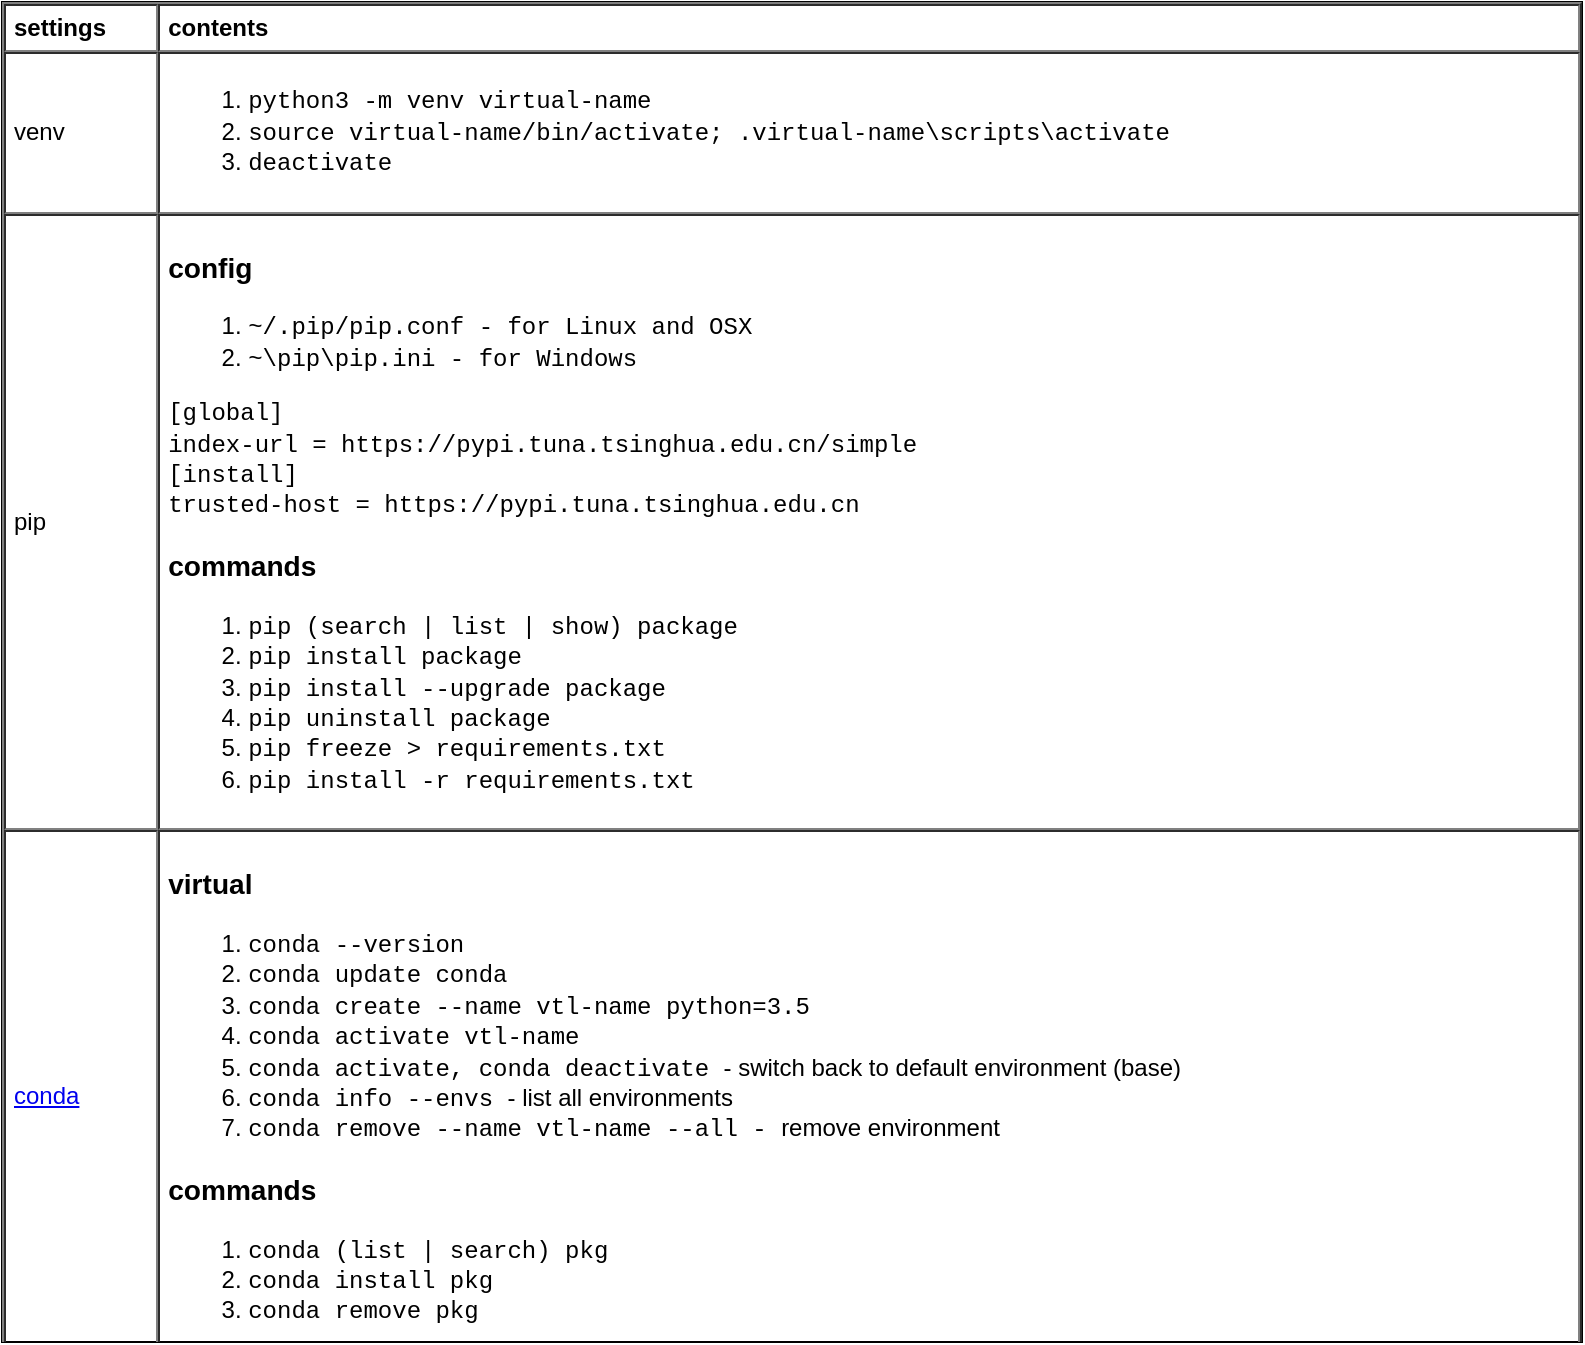 <mxfile version="13.1.3" pages="5">
    <diagram id="CppiimKl54HrMkb4MtLi" name="envs">
        <mxGraphModel dx="822" dy="480" grid="1" gridSize="10" guides="1" tooltips="1" connect="1" arrows="1" fold="1" page="1" pageScale="1" pageWidth="827" pageHeight="1169" math="0" shadow="0">
            <root>
                <mxCell id="cBCK1MNRxC1xXqUHKGJP-0"/>
                <mxCell id="cBCK1MNRxC1xXqUHKGJP-1" parent="cBCK1MNRxC1xXqUHKGJP-0"/>
                <mxCell id="1e2aILGA0eNfaAmssQth-0" value="&lt;table cellpadding=&quot;4&quot; cellspacing=&quot;0&quot; border=&quot;1&quot; style=&quot;font-size: 1em ; width: 100% ; height: 100%&quot;&gt;&lt;tbody&gt;&lt;tr&gt;&lt;th&gt;settings&lt;/th&gt;&lt;th&gt;contents&lt;/th&gt;&lt;/tr&gt;&lt;tr&gt;&lt;td&gt;venv&lt;/td&gt;&lt;td&gt;&lt;ol&gt;&lt;li&gt;&lt;font face=&quot;Courier New&quot;&gt;python3 -m venv virtual-name&lt;/font&gt;&lt;/li&gt;&lt;li&gt;&lt;font face=&quot;Courier New&quot;&gt;source virtual-name/bin/activate;&amp;nbsp;.virtual-name\scripts\activate&lt;/font&gt;&lt;/li&gt;&lt;li&gt;&lt;font face=&quot;Courier New&quot;&gt;deactivate&lt;/font&gt;&lt;/li&gt;&lt;/ol&gt;&lt;/td&gt;&lt;/tr&gt;&lt;tr&gt;&lt;td&gt;pip&lt;/td&gt;&lt;td&gt;&lt;h3&gt;config&lt;/h3&gt;&lt;div&gt;&lt;ol&gt;&lt;li&gt;&lt;font face=&quot;Courier New&quot;&gt;~/.pip/pip.conf - for Linux and OSX&lt;/font&gt;&lt;/li&gt;&lt;li&gt;&lt;font face=&quot;Courier New&quot;&gt;~\pip\pip.ini - for Windows&lt;/font&gt;&lt;/li&gt;&lt;/ol&gt;&lt;div&gt;&lt;span style=&quot;font-family: &amp;#34;courier new&amp;#34;&quot;&gt;[global]&lt;/span&gt;&lt;br&gt;&lt;blockquote style=&quot;border: none ; margin: 0px 0px 0px 40px ; padding: 0px&quot;&gt;&lt;/blockquote&gt;&lt;span style=&quot;font-family: &amp;#34;courier new&amp;#34;&quot;&gt;index-url = https://pypi.tuna.tsinghua.edu.cn/simple&lt;/span&gt;&lt;br&gt;&lt;blockquote style=&quot;border: none ; margin: 0px 0px 0px 40px ; padding: 0px&quot;&gt;&lt;/blockquote&gt;&lt;span style=&quot;font-family: &amp;#34;courier new&amp;#34;&quot;&gt;[install]&lt;/span&gt;&lt;br&gt;&lt;font face=&quot;Courier New&quot;&gt;trusted-host = https://pypi.tuna.tsinghua.edu.cn&lt;/font&gt;&lt;font face=&quot;Courier New&quot;&gt;&lt;br&gt;&lt;/font&gt;&lt;/div&gt;&lt;/div&gt;&lt;h3&gt;commands&lt;/h3&gt;&lt;div&gt;&lt;ol&gt;&lt;li&gt;&lt;font face=&quot;Courier New&quot;&gt;pip (search | list | show) package&lt;/font&gt;&lt;/li&gt;&lt;li&gt;&lt;font face=&quot;Courier New&quot;&gt;pip install package&lt;/font&gt;&lt;/li&gt;&lt;li&gt;&lt;font face=&quot;Courier New&quot;&gt;pip install --upgrade package&lt;/font&gt;&lt;/li&gt;&lt;li&gt;&lt;font face=&quot;Courier New&quot;&gt;pip uninstall package&lt;/font&gt;&lt;/li&gt;&lt;li&gt;&lt;font face=&quot;Courier New&quot;&gt;pip freeze &amp;gt; requirements.txt&lt;/font&gt;&lt;/li&gt;&lt;li&gt;&lt;font face=&quot;Courier New&quot;&gt;pip install -r requirements.txt&lt;/font&gt;&lt;/li&gt;&lt;/ol&gt;&lt;/div&gt;&lt;/td&gt;&lt;/tr&gt;&lt;tr&gt;&lt;td&gt;&lt;a href=&quot;https://conda.io/projects/conda/en/latest/user-guide/getting-started.html&quot;&gt;conda&lt;/a&gt;&lt;/td&gt;&lt;td&gt;&lt;h3&gt;virtual&lt;/h3&gt;&lt;ol&gt;&lt;li&gt;&lt;font face=&quot;Courier New&quot;&gt;conda --version&lt;/font&gt;&lt;/li&gt;&lt;li&gt;&lt;font face=&quot;Courier New&quot;&gt;conda update conda&lt;/font&gt;&lt;/li&gt;&lt;li&gt;&lt;font face=&quot;Courier New&quot;&gt;conda create --name vtl-name python=3.5&lt;/font&gt;&lt;br&gt;&lt;/li&gt;&lt;li&gt;&lt;font face=&quot;Courier New&quot;&gt;conda activate vtl-name&lt;/font&gt;&lt;/li&gt;&lt;li&gt;&lt;font face=&quot;Courier New&quot;&gt;conda activate, conda deactivate&amp;nbsp;&lt;/font&gt;- switch back to default environment (base)&lt;/li&gt;&lt;li&gt;&lt;font face=&quot;Courier New&quot;&gt;conda info --envs&amp;nbsp;&lt;/font&gt;- list all environments&lt;/li&gt;&lt;li&gt;&lt;font face=&quot;Courier New&quot;&gt;conda remove --name vtl-name --all -&amp;nbsp;&lt;/font&gt;remove environment&amp;nbsp;&lt;/li&gt;&lt;/ol&gt;&lt;h3&gt;commands&lt;/h3&gt;&lt;div&gt;&lt;ol&gt;&lt;li&gt;&lt;font face=&quot;Courier New&quot;&gt;conda (list | search) pkg&lt;/font&gt;&lt;/li&gt;&lt;li&gt;&lt;font face=&quot;Courier New&quot;&gt;conda install pkg&lt;/font&gt;&lt;/li&gt;&lt;li&gt;&lt;font face=&quot;Courier New&quot;&gt;conda remove pkg&lt;/font&gt;&lt;/li&gt;&lt;/ol&gt;&lt;/div&gt;&lt;/td&gt;&lt;/tr&gt;&lt;/tbody&gt;&lt;/table&gt; " style="verticalAlign=top;align=left;overflow=fill;fontSize=12;fontFamily=Helvetica;html=1" vertex="1" parent="cBCK1MNRxC1xXqUHKGJP-1">
                    <mxGeometry x="20" y="10" width="790" height="670" as="geometry"/>
                </mxCell>
            </root>
        </mxGraphModel>
    </diagram>
    <diagram id="kd-X-27hpmRIkXkmFjoS" name="jupyter">
        <mxGraphModel dx="585" dy="480" grid="1" gridSize="10" guides="1" tooltips="1" connect="1" arrows="1" fold="1" page="1" pageScale="1" pageWidth="827" pageHeight="1169" math="0" shadow="0">
            <root>
                <mxCell id="vGBgGHMAZZWVsRmm8oDl-0"/>
                <mxCell id="vGBgGHMAZZWVsRmm8oDl-1" parent="vGBgGHMAZZWVsRmm8oDl-0"/>
                <mxCell id="jqAs-koHLZxqdoI4_4-a-0" value="&lt;table cellpadding=&quot;4&quot; cellspacing=&quot;0&quot; border=&quot;1&quot; style=&quot;font-size: 1em ; width: 100% ; height: 100%&quot;&gt;&lt;tbody&gt;&lt;tr&gt;&lt;th&gt;settings&lt;/th&gt;&lt;th&gt;contents&lt;/th&gt;&lt;/tr&gt;&lt;tr&gt;&lt;td&gt;packages&lt;/td&gt;&lt;td&gt;&lt;ol&gt;&lt;li&gt;&lt;font face=&quot;Courier New&quot;&gt;ipython&lt;/font&gt;&lt;/li&gt;&lt;li&gt;&lt;font face=&quot;Courier New&quot;&gt;line_profiler&lt;/font&gt;&lt;/li&gt;&lt;li&gt;&lt;font face=&quot;Courier New&quot;&gt;numpy&lt;/font&gt;&lt;/li&gt;&lt;li&gt;&lt;font face=&quot;Courier New&quot;&gt;matplotlib&lt;/font&gt;&lt;/li&gt;&lt;li&gt;&lt;font face=&quot;Courier New&quot;&gt;pandas&lt;/font&gt;&lt;/li&gt;&lt;li&gt;&lt;font face=&quot;Courier New&quot;&gt;jupyter&lt;/font&gt;&lt;/li&gt;&lt;li&gt;&lt;font face=&quot;Courier New&quot;&gt;scipy&lt;/font&gt;&lt;/li&gt;&lt;li&gt;&lt;font face=&quot;Courier New&quot;&gt;scikit-learn&lt;/font&gt;&lt;/li&gt;&lt;li&gt;&lt;font face=&quot;Courier New&quot;&gt;seaborn&lt;/font&gt;&lt;/li&gt;&lt;li&gt;&lt;font face=&quot;Courier New&quot;&gt;tensorflow&lt;/font&gt;&lt;/li&gt;&lt;li&gt;&lt;font face=&quot;Courier New&quot;&gt;keras&lt;/font&gt;&lt;/li&gt;&lt;/ol&gt;&lt;/td&gt;&lt;/tr&gt;&lt;tr&gt;&lt;td&gt;environment&lt;/td&gt;&lt;td&gt;&lt;font face=&quot;Courier New&quot;&gt;export IPYTHONDIR=~/.ipython - default value&lt;br&gt;export MPLCONFIGDIR=~/.config/matplotlib - default value&lt;br&gt;export JUPYTER_CONFIG_DIR=~/.jupyter - default value&lt;/font&gt;&lt;/td&gt;&lt;/tr&gt;&lt;tr&gt;&lt;td&gt;ipython&lt;/td&gt;&lt;td&gt;&lt;h3&gt;commands&lt;/h3&gt;&lt;ol&gt;&lt;li&gt;&lt;font face=&quot;Courier New&quot;&gt;ipython profile create &amp;lt;name&amp;gt; - &lt;/font&gt;create configuration file under &lt;font face=&quot;Courier New&quot;&gt;$IPYTHONDIR&amp;nbsp;&lt;/font&gt;&lt;/li&gt;&lt;li&gt;&lt;span style=&quot;font-family: &amp;#34;courier new&amp;#34; ; font-size: 1em&quot;&gt;ipython profile locate&lt;/span&gt;&lt;br&gt;&lt;/li&gt;&lt;li&gt;&lt;font face=&quot;Courier New&quot;&gt;ipython profile list&lt;/font&gt;&lt;/li&gt;&lt;/ol&gt;&lt;h3&gt;config&lt;/h3&gt;&lt;h4&gt;&lt;font face=&quot;Courier New&quot;&gt;1. ${IPYTHONDIR}/profile_default/ipython_config.py&lt;/font&gt;&lt;/h4&gt;&lt;div&gt;&lt;font face=&quot;Courier New&quot;&gt;c.InteractiveShellApp.extensions = [&quot;line_profiler&quot;]&lt;br&gt;&lt;/font&gt;&lt;/div&gt;&lt;div&gt;&lt;font face=&quot;Courier New&quot;&gt;c.InteractiveShellApp.exec_lines = [&lt;br&gt;&lt;/font&gt;&lt;/div&gt;&lt;div&gt;&lt;font face=&quot;Courier New&quot;&gt;import numpy as np&lt;/font&gt;&lt;/div&gt;&lt;div&gt;&lt;font face=&quot;Courier New&quot;&gt;import pandas as pd&lt;/font&gt;&lt;/div&gt;&lt;div&gt;&lt;font face=&quot;Courier New&quot;&gt;]&lt;/font&gt;&lt;/div&gt;&lt;/td&gt;&lt;/tr&gt;&lt;tr&gt;&lt;td&gt;matplotlib&lt;/td&gt;&lt;td&gt;&lt;h3&gt;font install&lt;/h3&gt;&lt;h4&gt;1. system&lt;/h4&gt;&lt;div&gt;&lt;font face=&quot;Courier New&quot;&gt;mkdir -p /usr/share/fonts/STSong&amp;nbsp;&lt;/font&gt;&lt;/div&gt;&lt;div&gt;&lt;font face=&quot;Courier New&quot;&gt;mv STSONG.ttf /usr/share/fonts/STSong&lt;/font&gt;&lt;/div&gt;&lt;div&gt;&lt;font face=&quot;Courier New&quot;&gt;mkfontscale&amp;nbsp;&lt;/font&gt;&lt;/div&gt;&lt;div&gt;&lt;font face=&quot;Courier New&quot;&gt;mkfontdir&amp;nbsp;&lt;/font&gt;&lt;/div&gt;&lt;div&gt;&lt;font face=&quot;Courier New&quot;&gt;fc-cache -fv&lt;/font&gt;&lt;br&gt;&lt;/div&gt;&lt;h3&gt;2. matplotlib&lt;/h3&gt;&lt;div&gt;&lt;font face=&quot;Courier New&quot;&gt;cp STSONG.ttf site-packages/matplotlib/mpl-data/fonts/ttf&lt;br&gt;&lt;/font&gt;&lt;/div&gt;&lt;div&gt;&lt;font face=&quot;Courier New&quot;&gt;rm -rf ${MPLCONFIGDIR}/{fontList.json,tex.cache}&lt;/font&gt;&lt;/div&gt;&lt;div&gt;&lt;font face=&quot;Courier New&quot; style=&quot;font-size: 1em&quot;&gt;rm -rf ~/.cache/matplotlib - &lt;/font&gt;&lt;span style=&quot;font-size: 1em&quot;&gt;if exists&lt;/span&gt;&lt;br&gt;&lt;/div&gt;&lt;h3&gt;config&lt;/h3&gt;&lt;h4&gt;&lt;font face=&quot;Courier New&quot;&gt;1.&amp;nbsp;${MPLCONFIGDIR}/matplotlibrc&lt;/font&gt;&lt;/h4&gt;&lt;div&gt;&lt;font face=&quot;Courier New&quot;&gt;font.family: STSong&lt;/font&gt;&lt;/div&gt;&lt;div&gt;&lt;font face=&quot;Courier New&quot;&gt;axes.unicode_minus: False&lt;br&gt;&lt;/font&gt;&lt;/div&gt;&lt;/td&gt;&lt;/tr&gt;&lt;tr&gt;&lt;td&gt;jupyter&lt;/td&gt;&lt;td&gt;&lt;h3&gt;commands&lt;/h3&gt;&lt;div&gt;&lt;ol&gt;&lt;li&gt;&lt;font face=&quot;Courier New&quot;&gt;juypter notebook --generate-config - &lt;/font&gt;generates config file under &lt;font face=&quot;Courier New&quot;&gt;${JUPYTER_CONFIG_DIR}&lt;/font&gt;&lt;/li&gt;&lt;li&gt;&lt;font face=&quot;Courier New&quot;&gt;jupyter notebook --no-browser --port=5000 --ip=0.0.0.0 - &lt;/font&gt;default port 8888&lt;br&gt;&lt;/li&gt;&lt;li&gt;&lt;font face=&quot;Courier New&quot;&gt;jupyter notebook password -&amp;nbsp;&lt;/font&gt;&lt;font face=&quot;Courier New&quot;&gt;&amp;nbsp;&lt;/font&gt;sets jupyter login password, or use the following 4 method&lt;/li&gt;&lt;li&gt;&lt;font face=&quot;Courier New&quot;&gt;python -c &quot;from notebook.auth import passwd; print(passwd('jupyter'))&quot;&lt;/font&gt;&lt;br&gt;&lt;/li&gt;&lt;/ol&gt;&lt;h3&gt;config&lt;/h3&gt;&lt;/div&gt;&lt;h4&gt;&lt;font face=&quot;Courier New&quot;&gt;1.&amp;nbsp;&lt;span style=&quot;font-size: 1em&quot;&gt;${JUPYTER_CONFIG_DIR}/&lt;/span&gt;&lt;span&gt;jupyter_notebook_config.py&lt;/span&gt;&lt;/font&gt;&lt;/h4&gt;&lt;div&gt;&lt;div style=&quot;font-family: &amp;#34;courier new&amp;#34;&quot;&gt;import os&amp;nbsp; &amp;nbsp; &amp;nbsp; &amp;nbsp; &amp;nbsp; &amp;nbsp; &amp;nbsp; &amp;nbsp; &amp;nbsp; &amp;nbsp; &amp;nbsp; &amp;nbsp; &amp;nbsp; &amp;nbsp; &amp;nbsp; &amp;nbsp; &amp;nbsp; &amp;nbsp; &amp;nbsp; &amp;nbsp; &amp;nbsp; &amp;nbsp; &amp;nbsp; &amp;nbsp; &amp;nbsp; &amp;nbsp; &amp;nbsp; &amp;nbsp; &amp;nbsp; &amp;nbsp; &amp;nbsp; &amp;nbsp; &amp;nbsp; &amp;nbsp; &amp;nbsp; &amp;nbsp; &amp;nbsp; &amp;nbsp; &amp;nbsp; &amp;nbsp; &amp;nbsp;&lt;/div&gt;&lt;div style=&quot;font-family: &amp;#34;courier new&amp;#34;&quot;&gt;import sys&amp;nbsp; &amp;nbsp; &amp;nbsp; &amp;nbsp; &amp;nbsp; &amp;nbsp; &amp;nbsp; &amp;nbsp; &amp;nbsp; &amp;nbsp; &amp;nbsp; &amp;nbsp; &amp;nbsp; &amp;nbsp; &amp;nbsp; &amp;nbsp; &amp;nbsp; &amp;nbsp; &amp;nbsp; &amp;nbsp; &amp;nbsp; &amp;nbsp; &amp;nbsp; &amp;nbsp; &amp;nbsp; &amp;nbsp; &amp;nbsp; &amp;nbsp; &amp;nbsp; &amp;nbsp; &amp;nbsp; &amp;nbsp; &amp;nbsp; &amp;nbsp; &amp;nbsp; &amp;nbsp; &amp;nbsp; &amp;nbsp; &amp;nbsp; &amp;nbsp;&amp;nbsp;&lt;/div&gt;&lt;div style=&quot;font-family: &amp;#34;courier new&amp;#34;&quot;&gt;&amp;nbsp; &amp;nbsp; &amp;nbsp; &amp;nbsp; &amp;nbsp; &amp;nbsp; &amp;nbsp; &amp;nbsp; &amp;nbsp; &amp;nbsp; &amp;nbsp; &amp;nbsp; &amp;nbsp; &amp;nbsp; &amp;nbsp; &amp;nbsp; &amp;nbsp; &amp;nbsp; &amp;nbsp; &amp;nbsp; &amp;nbsp; &amp;nbsp; &amp;nbsp; &amp;nbsp; &amp;nbsp; &amp;nbsp; &amp;nbsp; &amp;nbsp; &amp;nbsp; &amp;nbsp; &amp;nbsp; &amp;nbsp; &amp;nbsp; &amp;nbsp; &amp;nbsp; &amp;nbsp; &amp;nbsp; &amp;nbsp; &amp;nbsp; &amp;nbsp; &amp;nbsp; &amp;nbsp; &amp;nbsp; &amp;nbsp; &amp;nbsp;&amp;nbsp;&lt;/div&gt;&lt;div style=&quot;font-family: &amp;#34;courier new&amp;#34;&quot;&gt;#&amp;nbsp; for Mac, set browser value definitely;&amp;nbsp;&lt;span style=&quot;font-size: 1em&quot;&gt;otherwise jupyter will not open browser automatically&amp;nbsp; &amp;nbsp; &amp;nbsp; &amp;nbsp; &amp;nbsp; &amp;nbsp; &amp;nbsp; &amp;nbsp; &amp;nbsp; &amp;nbsp; &amp;nbsp; &amp;nbsp; &amp;nbsp; &amp;nbsp; &amp;nbsp; &amp;nbsp; &amp;nbsp;&lt;/span&gt;&lt;/div&gt;&lt;div style=&quot;font-family: &amp;#34;courier new&amp;#34;&quot;&gt;if sys.platform == &quot;darwin&quot;:&amp;nbsp; &amp;nbsp; &amp;nbsp; &amp;nbsp; &amp;nbsp; &amp;nbsp; &amp;nbsp; &amp;nbsp; &amp;nbsp; &amp;nbsp; &amp;nbsp; &amp;nbsp; &amp;nbsp; &amp;nbsp; &amp;nbsp; &amp;nbsp; &amp;nbsp; &amp;nbsp; &amp;nbsp; &amp;nbsp; &amp;nbsp; &amp;nbsp; &amp;nbsp; &amp;nbsp; &amp;nbsp; &amp;nbsp; &amp;nbsp; &amp;nbsp; &amp;nbsp; &amp;nbsp; &amp;nbsp;&amp;nbsp;&lt;/div&gt;&lt;div style=&quot;font-family: &amp;#34;courier new&amp;#34;&quot;&gt;&amp;nbsp; &amp;nbsp; c.NotebookApp.browser = &quot;Safari&quot;&lt;/div&gt;&lt;div style=&quot;font-family: &amp;#34;courier new&amp;#34;&quot;&gt;&amp;nbsp; &amp;nbsp; &amp;nbsp; &amp;nbsp; &amp;nbsp; &amp;nbsp; &amp;nbsp; &amp;nbsp; &amp;nbsp; &amp;nbsp; &amp;nbsp; &amp;nbsp; &amp;nbsp; &amp;nbsp; &amp;nbsp; &amp;nbsp; &amp;nbsp; &amp;nbsp; &amp;nbsp; &amp;nbsp; &amp;nbsp; &amp;nbsp; &amp;nbsp; &amp;nbsp; &amp;nbsp; &amp;nbsp;&amp;nbsp;&lt;/div&gt;&lt;div style=&quot;font-family: &amp;#34;courier new&amp;#34;&quot;&gt;c.NotebookApp.notebook_dir = &quot;/server/proj/py-lrn&quot;&lt;/div&gt;&lt;div style=&quot;font-family: &amp;#34;courier new&amp;#34;&quot;&gt;&lt;span style=&quot;font-size: 1em&quot;&gt;#c.NotebookApp.password = &quot;sha1:9e799b2236aa:01085662782c7813128637089192f836901b196d&quot;&lt;/span&gt;&lt;br&gt;&lt;/div&gt;&lt;div style=&quot;font-family: &amp;#34;courier new&amp;#34;&quot;&gt;&lt;br&gt;&lt;/div&gt;&lt;h3&gt;2.&amp;nbsp;&lt;font face=&quot;Courier New&quot;&gt;ipython-notebook.service&lt;/font&gt;&lt;/h3&gt;&lt;div&gt;&lt;div&gt;&lt;font face=&quot;Courier New&quot;&gt;#&amp;nbsp;&lt;/font&gt;&lt;span&gt;&lt;font face=&quot;Courier New&quot;&gt;/usr/lib/systemd/system/ipython-notebook.service&lt;/font&gt;&lt;/span&gt;&lt;/div&gt;&lt;div&gt;&lt;font face=&quot;Courier New&quot;&gt;[Unit]&lt;/font&gt;&lt;/div&gt;&lt;div&gt;&lt;font face=&quot;Courier New&quot;&gt;Description=Jupyter Notebook Server&lt;/font&gt;&lt;/div&gt;&lt;div&gt;&lt;font face=&quot;Courier New&quot;&gt;&lt;br&gt;&lt;/font&gt;&lt;/div&gt;&lt;div&gt;&lt;font face=&quot;Courier New&quot;&gt;[Service]&lt;/font&gt;&lt;/div&gt;&lt;div&gt;&lt;font face=&quot;Courier New&quot;&gt;Type=simple&lt;/font&gt;&lt;/div&gt;&lt;div&gt;&lt;font face=&quot;Courier New&quot;&gt;Environment=&quot;LD_LIBRARY_PATH=$LD_LIBRARY_PATH:/usr/local/lib&quot;&lt;/font&gt;&lt;/div&gt;&lt;div&gt;&lt;font face=&quot;Courier New&quot;&gt;Environment=&quot;PATH=/usr/local/bin:/usr/bin:$PATH&quot;&lt;/font&gt;&lt;/div&gt;&lt;div&gt;&lt;span style=&quot;font-family: &amp;#34;courier new&amp;#34; ; font-size: 1em&quot;&gt;ExecStart=/server/proj/.env/py-lrn/bin/jupyter notebook --ip=0.0.0.0 --no-browser&amp;nbsp; &amp;nbsp; &amp;nbsp; &amp;nbsp; &amp;nbsp; &amp;nbsp; &amp;nbsp; &amp;nbsp; &amp;nbsp; &amp;nbsp; &amp;nbsp; &amp;nbsp; &amp;nbsp; &amp;nbsp; &amp;nbsp; &amp;nbsp; &amp;nbsp; &amp;nbsp; &amp;nbsp; &amp;nbsp; &amp;nbsp; &amp;nbsp; &amp;nbsp; &amp;nbsp; &amp;nbsp; &amp;nbsp;&lt;/span&gt;&lt;br&gt;&lt;/div&gt;&lt;div&gt;&lt;font face=&quot;Courier New&quot;&gt;User=yang&lt;/font&gt;&lt;/div&gt;&lt;div&gt;&lt;font face=&quot;Courier New&quot;&gt;Group=yang&lt;/font&gt;&lt;/div&gt;&lt;div&gt;&lt;font face=&quot;Courier New&quot;&gt;&lt;br&gt;&lt;/font&gt;&lt;/div&gt;&lt;div&gt;&lt;font face=&quot;Courier New&quot;&gt;[Install]&lt;/font&gt;&lt;/div&gt;&lt;div&gt;&lt;font face=&quot;Courier New&quot;&gt;WantedBy=multi-user.target&lt;/font&gt;&lt;/div&gt;&lt;/div&gt;&lt;div style=&quot;font-family: &amp;#34;courier new&amp;#34;&quot;&gt;&lt;br&gt;&lt;/div&gt;&lt;/div&gt;&lt;/td&gt;&lt;/tr&gt;&lt;/tbody&gt;&lt;/table&gt; " style="verticalAlign=top;align=left;overflow=fill;fontSize=12;fontFamily=Helvetica;html=1" parent="vGBgGHMAZZWVsRmm8oDl-1" vertex="1">
                    <mxGeometry x="20" y="10" width="800" height="1490" as="geometry"/>
                </mxCell>
            </root>
        </mxGraphModel>
    </diagram>
    <diagram id="2ozDQfk8PjbjXZFgUVt6" name="database">
        <mxGraphModel dx="585" dy="480" grid="1" gridSize="10" guides="1" tooltips="1" connect="1" arrows="1" fold="1" page="1" pageScale="1" pageWidth="827" pageHeight="1169" math="0" shadow="0">
            <root>
                <mxCell id="tGb92wapVIj_voWq3nfE-0"/>
                <mxCell id="tGb92wapVIj_voWq3nfE-1" parent="tGb92wapVIj_voWq3nfE-0"/>
            </root>
        </mxGraphModel>
    </diagram>
    <diagram id="oO5ik2dgjUzaUumrPrOO" name="base">
        <mxGraphModel dx="585" dy="480" grid="1" gridSize="10" guides="1" tooltips="1" connect="1" arrows="1" fold="1" page="1" pageScale="1" pageWidth="827" pageHeight="1169" math="0" shadow="0">
            <root>
                <mxCell id="E_lD1YyarEx3l_IE5Qs4-0"/>
                <mxCell id="E_lD1YyarEx3l_IE5Qs4-1" parent="E_lD1YyarEx3l_IE5Qs4-0"/>
                <mxCell id="E_lD1YyarEx3l_IE5Qs4-2" value="&lt;table cellpadding=&quot;4&quot; cellspacing=&quot;0&quot; border=&quot;1&quot; style=&quot;font-size: 1em ; width: 100% ; height: 100%&quot;&gt;&lt;tbody&gt;&lt;tr&gt;&lt;th&gt;functions&lt;/th&gt;&lt;th&gt;notes&lt;/th&gt;&lt;/tr&gt;&lt;tr&gt;&lt;td&gt;basic&lt;/td&gt;&lt;td&gt;&lt;ol&gt;&lt;li&gt;&lt;font face=&quot;Courier New&quot;&gt;id()&lt;/font&gt;&lt;/li&gt;&lt;li&gt;&lt;font face=&quot;Courier New&quot;&gt;type()&lt;/font&gt;&lt;/li&gt;&lt;li&gt;&lt;font face=&quot;Courier New&quot;&gt;repr()&lt;/font&gt;&lt;/li&gt;&lt;li&gt;&lt;font face=&quot;Courier New&quot;&gt;str()&lt;/font&gt;&lt;/li&gt;&lt;li&gt;&lt;font face=&quot;Courier New&quot;&gt;dir()&lt;/font&gt;&lt;/li&gt;&lt;li&gt;&lt;font face=&quot;Courier New&quot;&gt;getattr()&lt;/font&gt;&lt;/li&gt;&lt;li&gt;&lt;font face=&quot;Courier New&quot;&gt;isinstance(): isinstance(True, int) =&amp;gt; True&lt;/font&gt;&lt;/li&gt;&lt;li&gt;&lt;font face=&quot;Courier New&quot;&gt;issubclass()&lt;/font&gt;&lt;/li&gt;&lt;li&gt;&lt;font face=&quot;Courier New&quot;&gt;class.__mro__ &lt;/font&gt;&lt;/li&gt;&lt;li&gt;&lt;font face=&quot;Courier New&quot;&gt;class.mro()&lt;/font&gt;&lt;/li&gt;&lt;li&gt;&lt;font face=&quot;Courier New&quot;&gt;class.__bases__ &lt;/font&gt;&lt;/li&gt;&lt;li&gt;&lt;font face=&quot;Courier New&quot;&gt;sys.getsizeof() - &lt;/font&gt;return the size of objects in bytes &lt;/li&gt;&lt;li&gt;&lt;font face=&quot;Courier New&quot;&gt;os.path.abspath(__file__) &lt;/font&gt;&lt;/li&gt;&lt;li&gt;&lt;font face=&quot;Courier New&quot;&gt;os.path.dirname()&lt;/font&gt;&lt;/li&gt;&lt;li&gt;&lt;font face=&quot;Courier New&quot;&gt;os.path.join()&lt;/font&gt;&lt;/li&gt;&lt;li&gt;&lt;font face=&quot;Courier New&quot;&gt;&quot;.&quot;.join()&lt;/font&gt;&lt;/li&gt;&lt;/ol&gt;&lt;/td&gt;&lt;/tr&gt;&lt;tr&gt;&lt;td&gt;False value&lt;/td&gt;&lt;td&gt;&lt;div&gt;&lt;font face=&quot;Courier New&quot;&gt;&lt;br&gt;&lt;/font&gt;&lt;/div&gt;&lt;ol&gt;&lt;li&gt;&lt;font face=&quot;Courier New&quot;&gt;0; 0.0; 0j&lt;/font&gt;&lt;/li&gt;&lt;li&gt;&lt;font face=&quot;Courier New&quot;&gt;&quot;&quot;&lt;/font&gt;&lt;/li&gt;&lt;li&gt;&lt;font face=&quot;Courier New&quot;&gt;False&lt;/font&gt;&lt;/li&gt;&lt;li&gt;&lt;font face=&quot;Courier New&quot;&gt;[]&lt;/font&gt;&lt;/li&gt;&lt;li&gt;&lt;font face=&quot;Courier New&quot;&gt;()&lt;/font&gt;&lt;/li&gt;&lt;li&gt;&lt;font face=&quot;Courier New&quot;&gt;{}&lt;/font&gt;&lt;/li&gt;&lt;li&gt;&lt;font face=&quot;Courier New&quot;&gt;None&lt;/font&gt;&lt;/li&gt;&lt;/ol&gt;&lt;/td&gt;&lt;/tr&gt;&lt;/tbody&gt;&lt;/table&gt; " style="verticalAlign=top;align=left;overflow=fill;fontSize=12;fontFamily=Helvetica;html=1" parent="E_lD1YyarEx3l_IE5Qs4-1" vertex="1">
                    <mxGeometry x="30" y="50" width="450" height="490" as="geometry"/>
                </mxCell>
            </root>
        </mxGraphModel>
    </diagram>
    <diagram id="_El7k1EOV9T-uXvAMhDj" name="packages">
        <mxGraphModel dx="585" dy="480" grid="1" gridSize="10" guides="1" tooltips="1" connect="1" arrows="1" fold="1" page="1" pageScale="1" pageWidth="827" pageHeight="1169" math="0" shadow="0">
            <root>
                <mxCell id="vKEUba6q0JigRjRWASb1-0"/>
                <mxCell id="vKEUba6q0JigRjRWASb1-1" parent="vKEUba6q0JigRjRWASb1-0"/>
                <mxCell id="yvMjEhH-0kmtY-j-1BoZ-0" value="&lt;table cellpadding=&quot;4&quot; cellspacing=&quot;0&quot; border=&quot;1&quot; style=&quot;font-size: 1em ; width: 100% ; height: 100%&quot;&gt;&lt;tbody&gt;&lt;tr&gt;&lt;th&gt;packages&lt;/th&gt;&lt;th&gt;notes&lt;/th&gt;&lt;/tr&gt;&lt;tr&gt;&lt;td&gt;http.server&lt;/td&gt;&lt;td&gt;&lt;font face=&quot;Courier New&quot;&gt;python -m http.server 8888&lt;/font&gt;&lt;/td&gt;&lt;/tr&gt;&lt;/tbody&gt;&lt;/table&gt; " style="verticalAlign=top;align=left;overflow=fill;fontSize=12;fontFamily=Helvetica;html=1" parent="vKEUba6q0JigRjRWASb1-1" vertex="1">
                    <mxGeometry x="40" y="30" width="430" height="70" as="geometry"/>
                </mxCell>
            </root>
        </mxGraphModel>
    </diagram>
</mxfile>